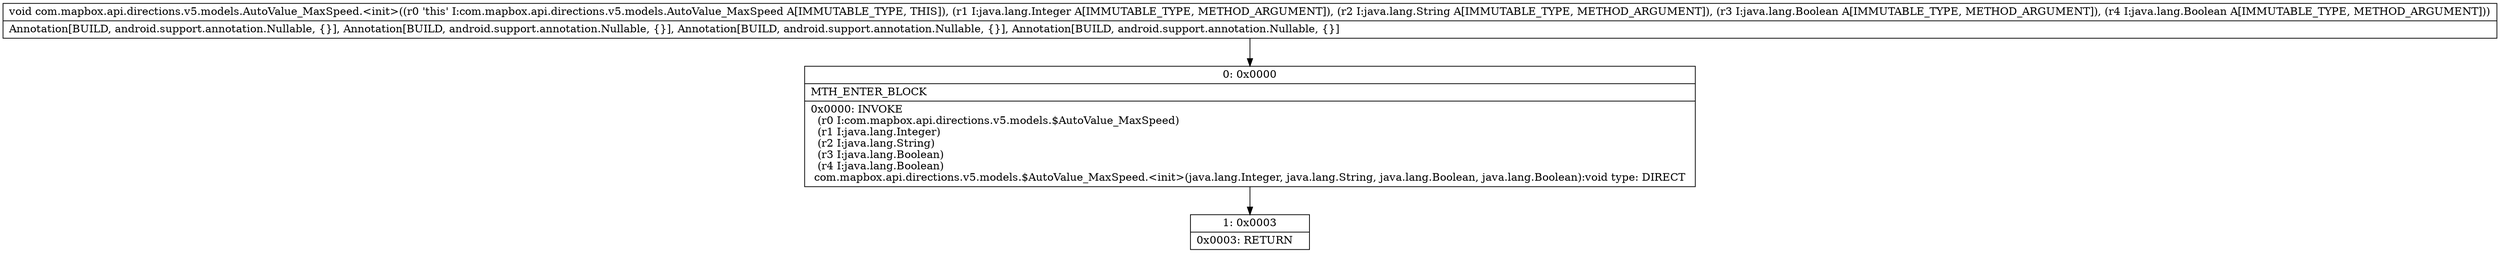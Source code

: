digraph "CFG forcom.mapbox.api.directions.v5.models.AutoValue_MaxSpeed.\<init\>(Ljava\/lang\/Integer;Ljava\/lang\/String;Ljava\/lang\/Boolean;Ljava\/lang\/Boolean;)V" {
Node_0 [shape=record,label="{0\:\ 0x0000|MTH_ENTER_BLOCK\l|0x0000: INVOKE  \l  (r0 I:com.mapbox.api.directions.v5.models.$AutoValue_MaxSpeed)\l  (r1 I:java.lang.Integer)\l  (r2 I:java.lang.String)\l  (r3 I:java.lang.Boolean)\l  (r4 I:java.lang.Boolean)\l com.mapbox.api.directions.v5.models.$AutoValue_MaxSpeed.\<init\>(java.lang.Integer, java.lang.String, java.lang.Boolean, java.lang.Boolean):void type: DIRECT \l}"];
Node_1 [shape=record,label="{1\:\ 0x0003|0x0003: RETURN   \l}"];
MethodNode[shape=record,label="{void com.mapbox.api.directions.v5.models.AutoValue_MaxSpeed.\<init\>((r0 'this' I:com.mapbox.api.directions.v5.models.AutoValue_MaxSpeed A[IMMUTABLE_TYPE, THIS]), (r1 I:java.lang.Integer A[IMMUTABLE_TYPE, METHOD_ARGUMENT]), (r2 I:java.lang.String A[IMMUTABLE_TYPE, METHOD_ARGUMENT]), (r3 I:java.lang.Boolean A[IMMUTABLE_TYPE, METHOD_ARGUMENT]), (r4 I:java.lang.Boolean A[IMMUTABLE_TYPE, METHOD_ARGUMENT]))  | Annotation[BUILD, android.support.annotation.Nullable, \{\}], Annotation[BUILD, android.support.annotation.Nullable, \{\}], Annotation[BUILD, android.support.annotation.Nullable, \{\}], Annotation[BUILD, android.support.annotation.Nullable, \{\}]\l}"];
MethodNode -> Node_0;
Node_0 -> Node_1;
}


